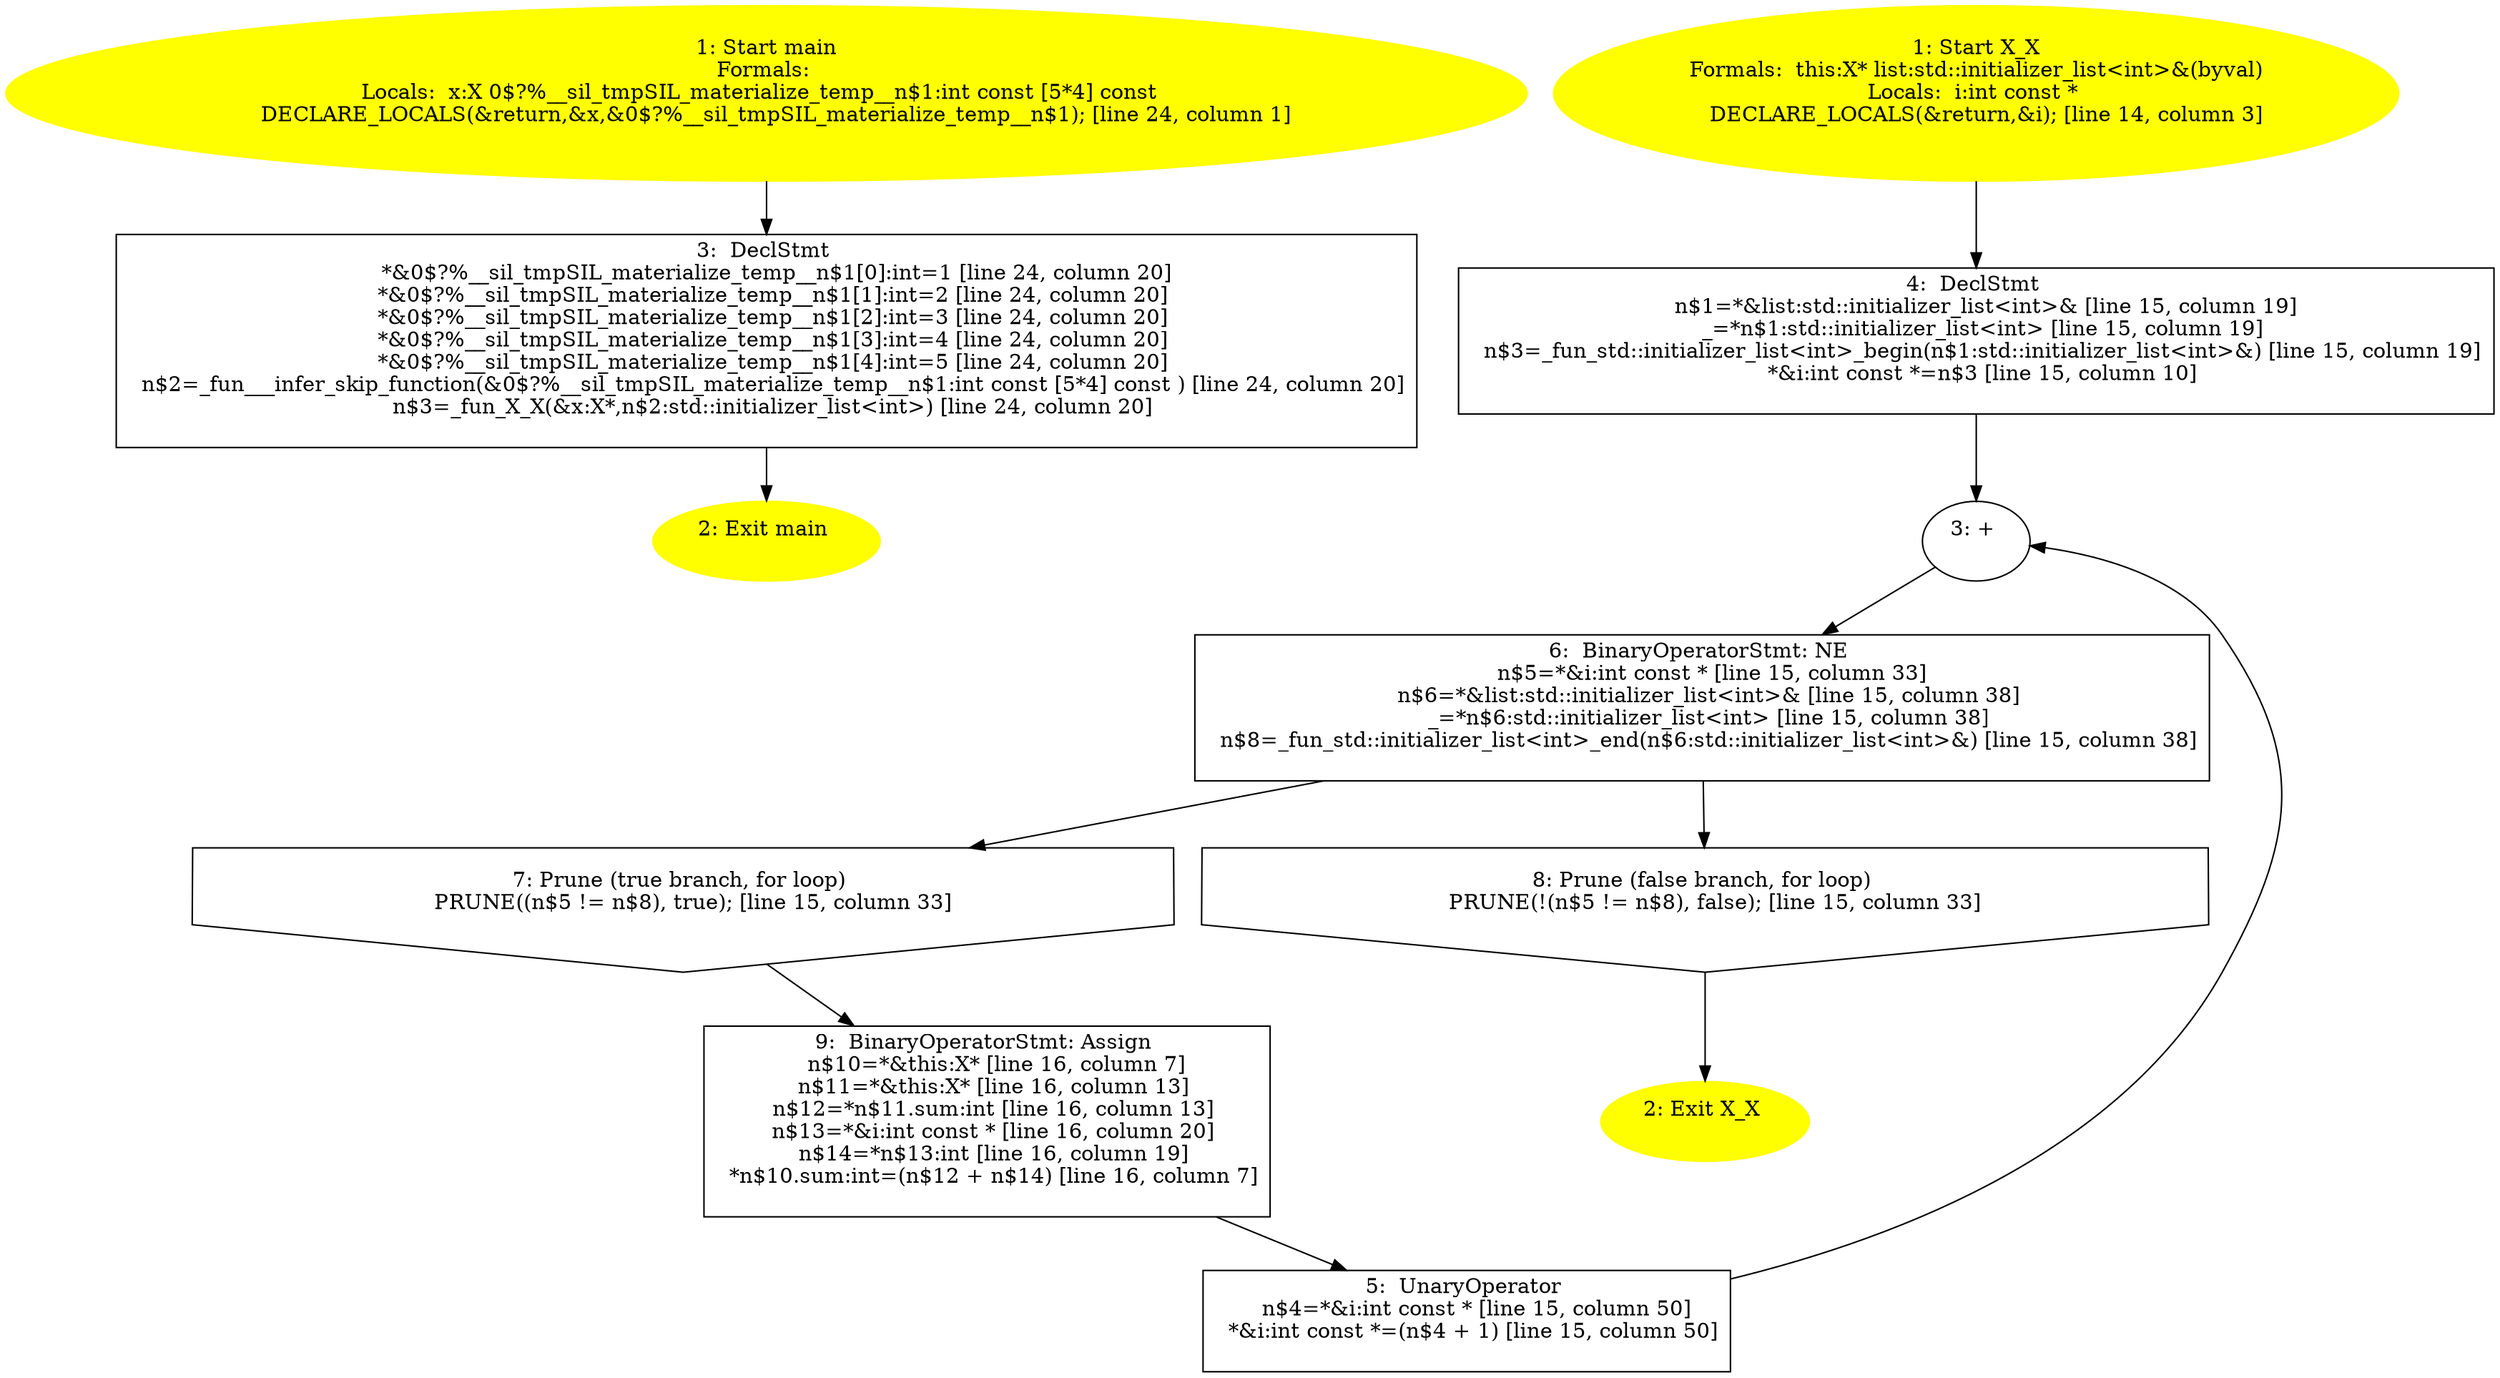 /* @generated */
digraph cfg {
"main.fad58de7366495db4650cfefac2fcd61_1" [label="1: Start main\nFormals: \nLocals:  x:X 0$?%__sil_tmpSIL_materialize_temp__n$1:int const [5*4] const  \n   DECLARE_LOCALS(&return,&x,&0$?%__sil_tmpSIL_materialize_temp__n$1); [line 24, column 1]\n " color=yellow style=filled]
	

	 "main.fad58de7366495db4650cfefac2fcd61_1" -> "main.fad58de7366495db4650cfefac2fcd61_3" ;
"main.fad58de7366495db4650cfefac2fcd61_2" [label="2: Exit main \n  " color=yellow style=filled]
	

"main.fad58de7366495db4650cfefac2fcd61_3" [label="3:  DeclStmt \n   *&0$?%__sil_tmpSIL_materialize_temp__n$1[0]:int=1 [line 24, column 20]\n  *&0$?%__sil_tmpSIL_materialize_temp__n$1[1]:int=2 [line 24, column 20]\n  *&0$?%__sil_tmpSIL_materialize_temp__n$1[2]:int=3 [line 24, column 20]\n  *&0$?%__sil_tmpSIL_materialize_temp__n$1[3]:int=4 [line 24, column 20]\n  *&0$?%__sil_tmpSIL_materialize_temp__n$1[4]:int=5 [line 24, column 20]\n  n$2=_fun___infer_skip_function(&0$?%__sil_tmpSIL_materialize_temp__n$1:int const [5*4] const ) [line 24, column 20]\n  n$3=_fun_X_X(&x:X*,n$2:std::initializer_list<int>) [line 24, column 20]\n " shape="box"]
	

	 "main.fad58de7366495db4650cfefac2fcd61_3" -> "main.fad58de7366495db4650cfefac2fcd61_2" ;
"X#X#{15236476731743367432}.ce83f097b510e48ce3d42aa5df1bb3be_1" [label="1: Start X_X\nFormals:  this:X* list:std::initializer_list<int>&(byval)\nLocals:  i:int const * \n   DECLARE_LOCALS(&return,&i); [line 14, column 3]\n " color=yellow style=filled]
	

	 "X#X#{15236476731743367432}.ce83f097b510e48ce3d42aa5df1bb3be_1" -> "X#X#{15236476731743367432}.ce83f097b510e48ce3d42aa5df1bb3be_4" ;
"X#X#{15236476731743367432}.ce83f097b510e48ce3d42aa5df1bb3be_2" [label="2: Exit X_X \n  " color=yellow style=filled]
	

"X#X#{15236476731743367432}.ce83f097b510e48ce3d42aa5df1bb3be_3" [label="3: + \n  " ]
	

	 "X#X#{15236476731743367432}.ce83f097b510e48ce3d42aa5df1bb3be_3" -> "X#X#{15236476731743367432}.ce83f097b510e48ce3d42aa5df1bb3be_6" ;
"X#X#{15236476731743367432}.ce83f097b510e48ce3d42aa5df1bb3be_4" [label="4:  DeclStmt \n   n$1=*&list:std::initializer_list<int>& [line 15, column 19]\n  _=*n$1:std::initializer_list<int> [line 15, column 19]\n  n$3=_fun_std::initializer_list<int>_begin(n$1:std::initializer_list<int>&) [line 15, column 19]\n  *&i:int const *=n$3 [line 15, column 10]\n " shape="box"]
	

	 "X#X#{15236476731743367432}.ce83f097b510e48ce3d42aa5df1bb3be_4" -> "X#X#{15236476731743367432}.ce83f097b510e48ce3d42aa5df1bb3be_3" ;
"X#X#{15236476731743367432}.ce83f097b510e48ce3d42aa5df1bb3be_5" [label="5:  UnaryOperator \n   n$4=*&i:int const * [line 15, column 50]\n  *&i:int const *=(n$4 + 1) [line 15, column 50]\n " shape="box"]
	

	 "X#X#{15236476731743367432}.ce83f097b510e48ce3d42aa5df1bb3be_5" -> "X#X#{15236476731743367432}.ce83f097b510e48ce3d42aa5df1bb3be_3" ;
"X#X#{15236476731743367432}.ce83f097b510e48ce3d42aa5df1bb3be_6" [label="6:  BinaryOperatorStmt: NE \n   n$5=*&i:int const * [line 15, column 33]\n  n$6=*&list:std::initializer_list<int>& [line 15, column 38]\n  _=*n$6:std::initializer_list<int> [line 15, column 38]\n  n$8=_fun_std::initializer_list<int>_end(n$6:std::initializer_list<int>&) [line 15, column 38]\n " shape="box"]
	

	 "X#X#{15236476731743367432}.ce83f097b510e48ce3d42aa5df1bb3be_6" -> "X#X#{15236476731743367432}.ce83f097b510e48ce3d42aa5df1bb3be_7" ;
	 "X#X#{15236476731743367432}.ce83f097b510e48ce3d42aa5df1bb3be_6" -> "X#X#{15236476731743367432}.ce83f097b510e48ce3d42aa5df1bb3be_8" ;
"X#X#{15236476731743367432}.ce83f097b510e48ce3d42aa5df1bb3be_7" [label="7: Prune (true branch, for loop) \n   PRUNE((n$5 != n$8), true); [line 15, column 33]\n " shape="invhouse"]
	

	 "X#X#{15236476731743367432}.ce83f097b510e48ce3d42aa5df1bb3be_7" -> "X#X#{15236476731743367432}.ce83f097b510e48ce3d42aa5df1bb3be_9" ;
"X#X#{15236476731743367432}.ce83f097b510e48ce3d42aa5df1bb3be_8" [label="8: Prune (false branch, for loop) \n   PRUNE(!(n$5 != n$8), false); [line 15, column 33]\n " shape="invhouse"]
	

	 "X#X#{15236476731743367432}.ce83f097b510e48ce3d42aa5df1bb3be_8" -> "X#X#{15236476731743367432}.ce83f097b510e48ce3d42aa5df1bb3be_2" ;
"X#X#{15236476731743367432}.ce83f097b510e48ce3d42aa5df1bb3be_9" [label="9:  BinaryOperatorStmt: Assign \n   n$10=*&this:X* [line 16, column 7]\n  n$11=*&this:X* [line 16, column 13]\n  n$12=*n$11.sum:int [line 16, column 13]\n  n$13=*&i:int const * [line 16, column 20]\n  n$14=*n$13:int [line 16, column 19]\n  *n$10.sum:int=(n$12 + n$14) [line 16, column 7]\n " shape="box"]
	

	 "X#X#{15236476731743367432}.ce83f097b510e48ce3d42aa5df1bb3be_9" -> "X#X#{15236476731743367432}.ce83f097b510e48ce3d42aa5df1bb3be_5" ;
}
